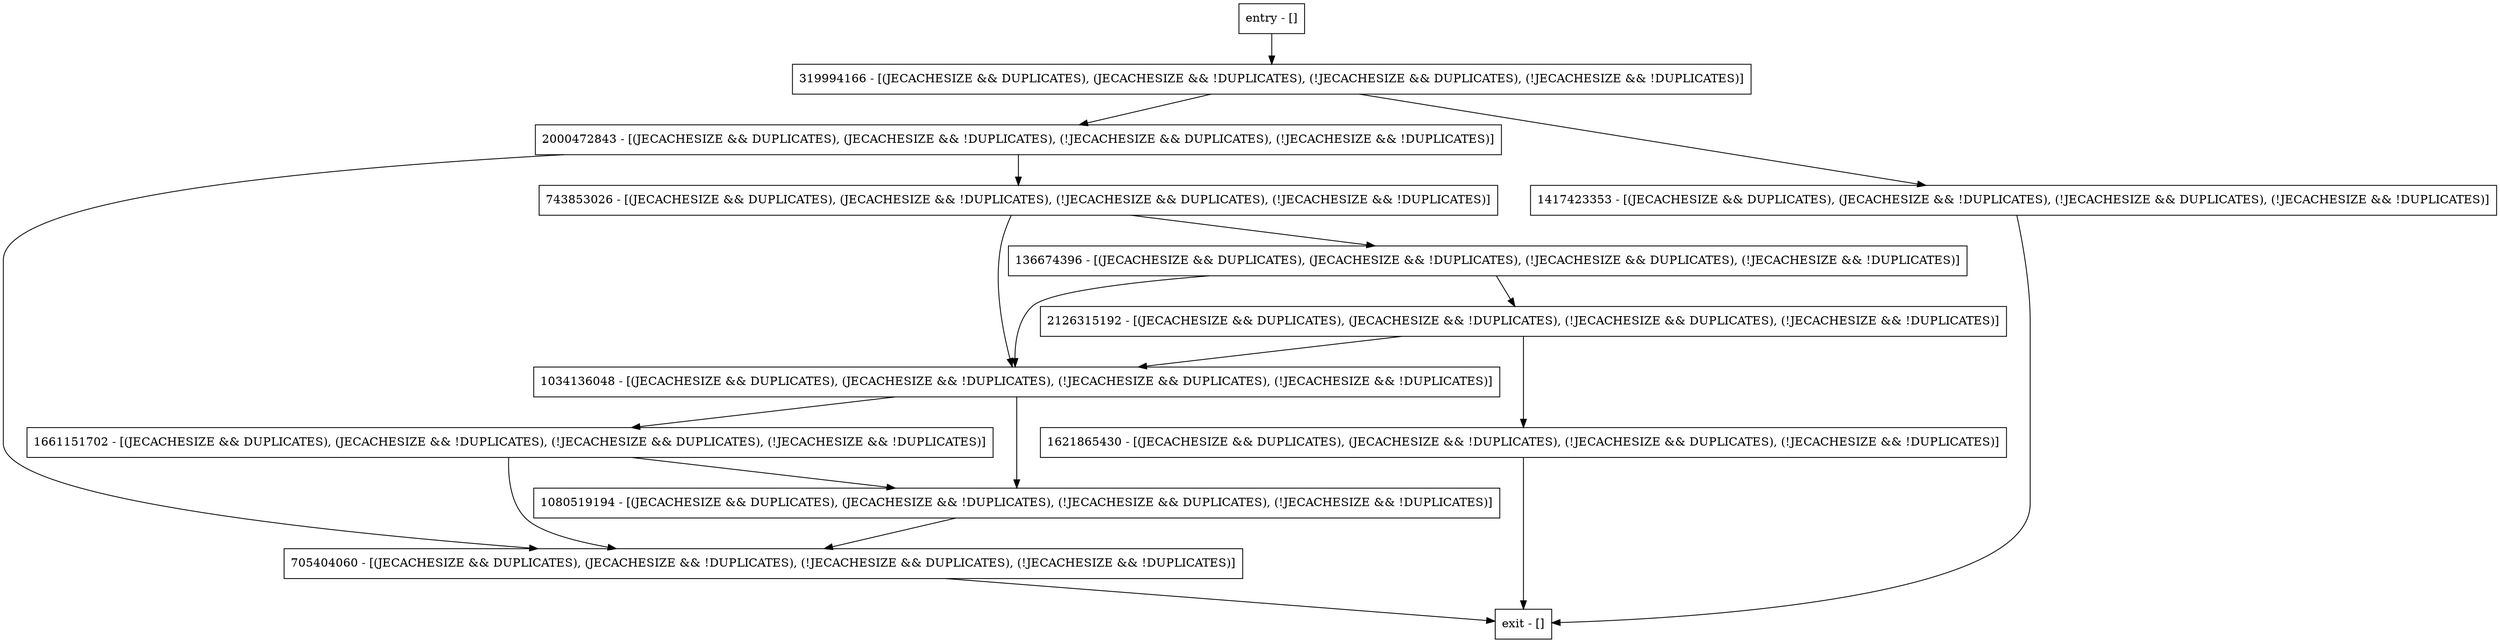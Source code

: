 digraph updateMemorySize {
node [shape=record];
705404060 [label="705404060 - [(JECACHESIZE && DUPLICATES), (JECACHESIZE && !DUPLICATES), (!JECACHESIZE && DUPLICATES), (!JECACHESIZE && !DUPLICATES)]"];
1661151702 [label="1661151702 - [(JECACHESIZE && DUPLICATES), (JECACHESIZE && !DUPLICATES), (!JECACHESIZE && DUPLICATES), (!JECACHESIZE && !DUPLICATES)]"];
319994166 [label="319994166 - [(JECACHESIZE && DUPLICATES), (JECACHESIZE && !DUPLICATES), (!JECACHESIZE && DUPLICATES), (!JECACHESIZE && !DUPLICATES)]"];
1034136048 [label="1034136048 - [(JECACHESIZE && DUPLICATES), (JECACHESIZE && !DUPLICATES), (!JECACHESIZE && DUPLICATES), (!JECACHESIZE && !DUPLICATES)]"];
1080519194 [label="1080519194 - [(JECACHESIZE && DUPLICATES), (JECACHESIZE && !DUPLICATES), (!JECACHESIZE && DUPLICATES), (!JECACHESIZE && !DUPLICATES)]"];
2000472843 [label="2000472843 - [(JECACHESIZE && DUPLICATES), (JECACHESIZE && !DUPLICATES), (!JECACHESIZE && DUPLICATES), (!JECACHESIZE && !DUPLICATES)]"];
entry [label="entry - []"];
exit [label="exit - []"];
743853026 [label="743853026 - [(JECACHESIZE && DUPLICATES), (JECACHESIZE && !DUPLICATES), (!JECACHESIZE && DUPLICATES), (!JECACHESIZE && !DUPLICATES)]"];
1621865430 [label="1621865430 - [(JECACHESIZE && DUPLICATES), (JECACHESIZE && !DUPLICATES), (!JECACHESIZE && DUPLICATES), (!JECACHESIZE && !DUPLICATES)]"];
2126315192 [label="2126315192 - [(JECACHESIZE && DUPLICATES), (JECACHESIZE && !DUPLICATES), (!JECACHESIZE && DUPLICATES), (!JECACHESIZE && !DUPLICATES)]"];
136674396 [label="136674396 - [(JECACHESIZE && DUPLICATES), (JECACHESIZE && !DUPLICATES), (!JECACHESIZE && DUPLICATES), (!JECACHESIZE && !DUPLICATES)]"];
1417423353 [label="1417423353 - [(JECACHESIZE && DUPLICATES), (JECACHESIZE && !DUPLICATES), (!JECACHESIZE && DUPLICATES), (!JECACHESIZE && !DUPLICATES)]"];
entry;
exit;
705404060 -> exit;
1661151702 -> 705404060;
1661151702 -> 1080519194;
319994166 -> 2000472843;
319994166 -> 1417423353;
1034136048 -> 1661151702;
1034136048 -> 1080519194;
1080519194 -> 705404060;
2000472843 -> 705404060;
2000472843 -> 743853026;
entry -> 319994166;
743853026 -> 1034136048;
743853026 -> 136674396;
1621865430 -> exit;
2126315192 -> 1621865430;
2126315192 -> 1034136048;
136674396 -> 1034136048;
136674396 -> 2126315192;
1417423353 -> exit;
}
